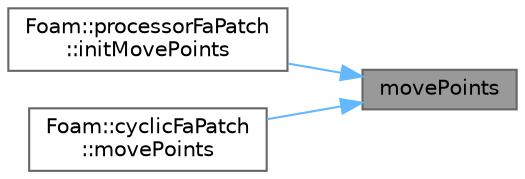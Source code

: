 digraph "movePoints"
{
 // LATEX_PDF_SIZE
  bgcolor="transparent";
  edge [fontname=Helvetica,fontsize=10,labelfontname=Helvetica,labelfontsize=10];
  node [fontname=Helvetica,fontsize=10,shape=box,height=0.2,width=0.4];
  rankdir="RL";
  Node1 [id="Node000001",label="movePoints",height=0.2,width=0.4,color="gray40", fillcolor="grey60", style="filled", fontcolor="black",tooltip=" "];
  Node1 -> Node2 [id="edge1_Node000001_Node000002",dir="back",color="steelblue1",style="solid",tooltip=" "];
  Node2 [id="Node000002",label="Foam::processorFaPatch\l::initMovePoints",height=0.2,width=0.4,color="grey40", fillcolor="white", style="filled",URL="$classFoam_1_1processorFaPatch.html#a2bad1de417e8eb8f09a4ed66147a3274",tooltip=" "];
  Node1 -> Node3 [id="edge2_Node000001_Node000003",dir="back",color="steelblue1",style="solid",tooltip=" "];
  Node3 [id="Node000003",label="Foam::cyclicFaPatch\l::movePoints",height=0.2,width=0.4,color="grey40", fillcolor="white", style="filled",URL="$classFoam_1_1cyclicFaPatch.html#aacd07914399d9e26077bb4ed6a0ed2a2",tooltip=" "];
}
